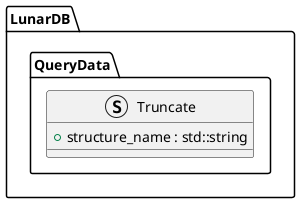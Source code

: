 @startuml Truncate

namespace LunarDB.QueryData {

struct Truncate {
    + structure_name : std::string
}

}

@enduml
